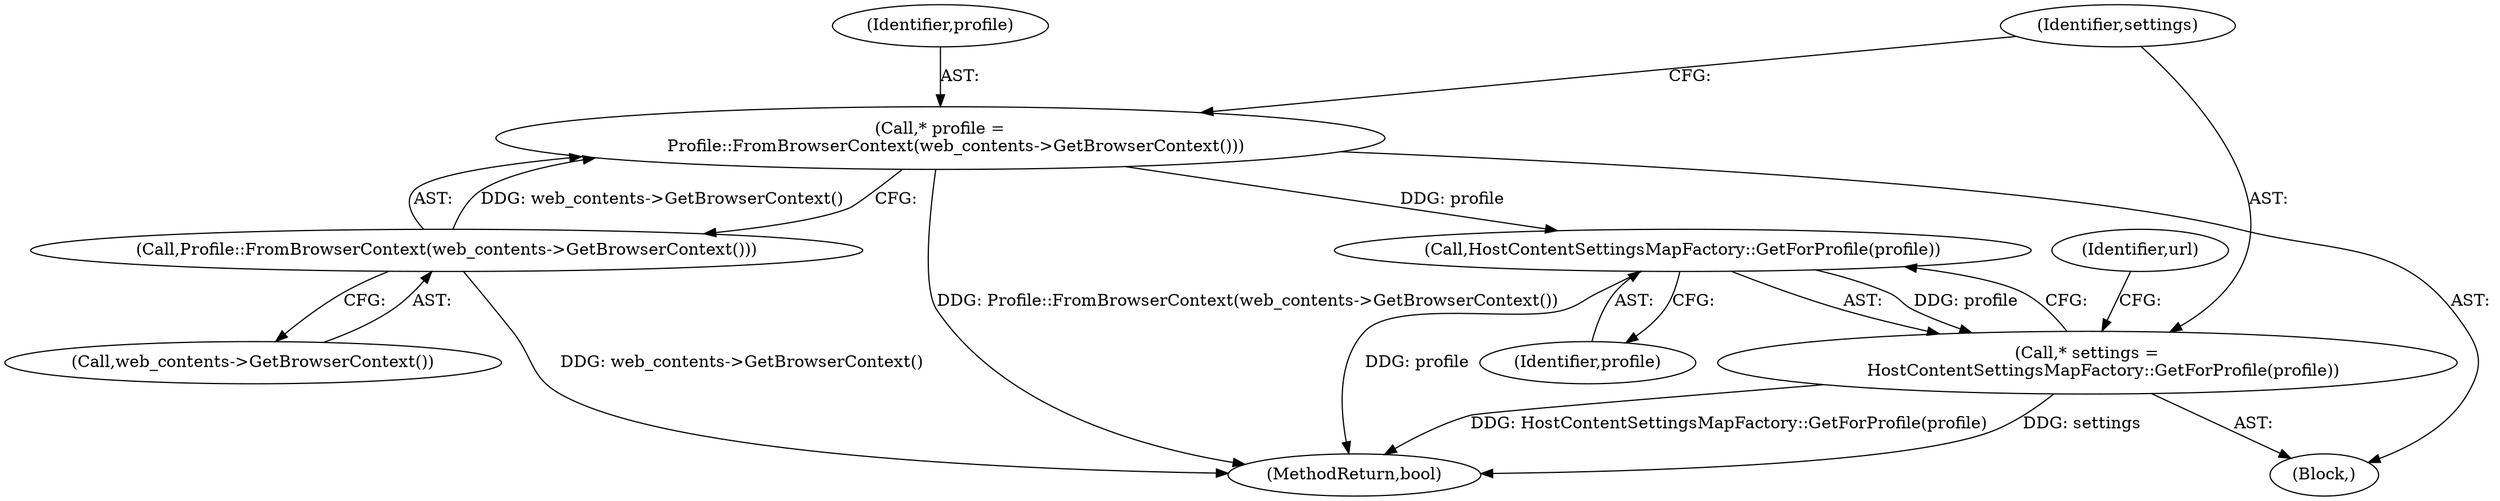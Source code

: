 digraph "0_Chrome_616568a633a3e2ae10537d14d3944d87ec382b8f@pointer" {
"1000133" [label="(Call,* profile =\n      Profile::FromBrowserContext(web_contents->GetBrowserContext()))"];
"1000135" [label="(Call,Profile::FromBrowserContext(web_contents->GetBrowserContext()))"];
"1000140" [label="(Call,HostContentSettingsMapFactory::GetForProfile(profile))"];
"1000138" [label="(Call,* settings =\n      HostContentSettingsMapFactory::GetForProfile(profile))"];
"1000150" [label="(MethodReturn,bool)"];
"1000134" [label="(Identifier,profile)"];
"1000135" [label="(Call,Profile::FromBrowserContext(web_contents->GetBrowserContext()))"];
"1000141" [label="(Identifier,profile)"];
"1000140" [label="(Call,HostContentSettingsMapFactory::GetForProfile(profile))"];
"1000138" [label="(Call,* settings =\n      HostContentSettingsMapFactory::GetForProfile(profile))"];
"1000139" [label="(Identifier,settings)"];
"1000133" [label="(Call,* profile =\n      Profile::FromBrowserContext(web_contents->GetBrowserContext()))"];
"1000106" [label="(Block,)"];
"1000145" [label="(Identifier,url)"];
"1000136" [label="(Call,web_contents->GetBrowserContext())"];
"1000133" -> "1000106"  [label="AST: "];
"1000133" -> "1000135"  [label="CFG: "];
"1000134" -> "1000133"  [label="AST: "];
"1000135" -> "1000133"  [label="AST: "];
"1000139" -> "1000133"  [label="CFG: "];
"1000133" -> "1000150"  [label="DDG: Profile::FromBrowserContext(web_contents->GetBrowserContext())"];
"1000135" -> "1000133"  [label="DDG: web_contents->GetBrowserContext()"];
"1000133" -> "1000140"  [label="DDG: profile"];
"1000135" -> "1000136"  [label="CFG: "];
"1000136" -> "1000135"  [label="AST: "];
"1000135" -> "1000150"  [label="DDG: web_contents->GetBrowserContext()"];
"1000140" -> "1000138"  [label="AST: "];
"1000140" -> "1000141"  [label="CFG: "];
"1000141" -> "1000140"  [label="AST: "];
"1000138" -> "1000140"  [label="CFG: "];
"1000140" -> "1000150"  [label="DDG: profile"];
"1000140" -> "1000138"  [label="DDG: profile"];
"1000138" -> "1000106"  [label="AST: "];
"1000139" -> "1000138"  [label="AST: "];
"1000145" -> "1000138"  [label="CFG: "];
"1000138" -> "1000150"  [label="DDG: HostContentSettingsMapFactory::GetForProfile(profile)"];
"1000138" -> "1000150"  [label="DDG: settings"];
}
